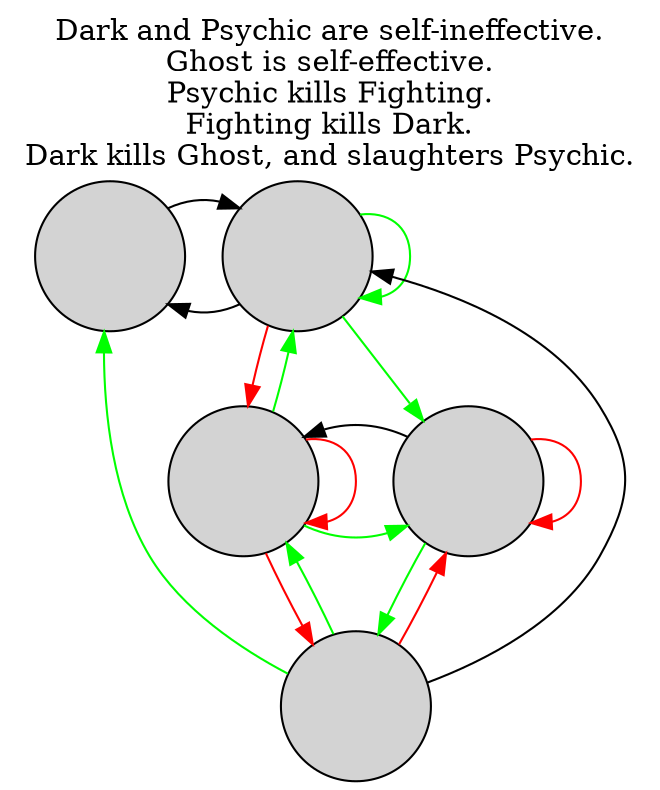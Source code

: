 digraph G {
  labelloc=t
  label="Dark and Psychic are self-ineffective.\nGhost is self-effective.\nPsychic kills Fighting.\nFighting kills Dark.\nDark kills Ghost, and slaughters Psychic.\n"
  node [shape=circle fixedsize=true width=1 height=1 style=filled label="" ]
    normalD [ image="images/normal.png" ]
    ghostD [ image="images/ghost.png" ]
    darkD [ image="images/dark.png" ]
    psychicD [ image="images/psychic.png" ]
    fightingD [ image="images/fighting.png" ]
  { rank=same; normalD ghostD }
  { rank=same; darkD psychicD }
  { rank=same; fightingD }
  darkD -> fightingD [ color=red ]
  fightingD -> normalD [ color=green ]
  fightingD -> ghostD [ color=black ]
  fightingD -> psychicD [ color=red ]
  fightingD -> darkD [ color=green ]
  psychicD -> fightingD [ color=green ]
  darkD -> ghostD [ color=green ]
  darkD -> psychicD [ color=green ]
  darkD -> darkD [ color=red ]
  ghostD -> normalD [ color=black ]
  ghostD -> ghostD [ color=green ]
  ghostD -> psychicD [ color=green ]
  ghostD -> darkD [ color=red ]
  psychicD -> psychicD [ color=red ]
  psychicD -> darkD [ color=black ]
  normalD -> ghostD [ color=black ]
}

